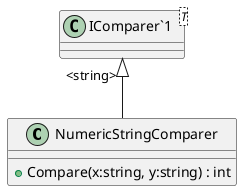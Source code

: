 @startuml
class NumericStringComparer {
    + Compare(x:string, y:string) : int
}
class "IComparer`1"<T> {
}
"IComparer`1" "<string>" <|-- NumericStringComparer
@enduml
